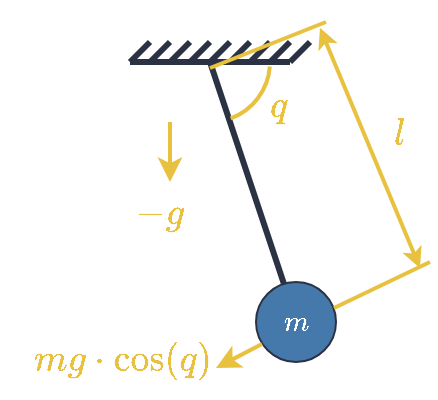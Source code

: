 <mxfile version="22.1.2" type="device" pages="3">
  <diagram name="pendulum" id="aWRQ98W_60_vDgfZwftD">
    <mxGraphModel dx="644" dy="563" grid="0" gridSize="10" guides="1" tooltips="1" connect="1" arrows="1" fold="1" page="1" pageScale="1" pageWidth="850" pageHeight="1100" math="1" shadow="0">
      <root>
        <mxCell id="0" />
        <mxCell id="1" parent="0" />
        <mxCell id="rrLqEprCOzV6jfEtbyF6-1" value="" style="endArrow=none;html=1;rounded=0;strokeWidth=3;strokeColor=#2A3244;" parent="1" edge="1">
          <mxGeometry width="50" height="50" relative="1" as="geometry">
            <mxPoint x="120" y="80" as="sourcePoint" />
            <mxPoint x="200" y="80" as="targetPoint" />
          </mxGeometry>
        </mxCell>
        <mxCell id="rrLqEprCOzV6jfEtbyF6-2" value="" style="endArrow=none;html=1;rounded=0;strokeWidth=3;strokeColor=#2A3244;" parent="1" edge="1">
          <mxGeometry width="50" height="50" relative="1" as="geometry">
            <mxPoint x="120" y="80" as="sourcePoint" />
            <mxPoint x="130" y="70" as="targetPoint" />
          </mxGeometry>
        </mxCell>
        <mxCell id="rrLqEprCOzV6jfEtbyF6-3" value="" style="endArrow=none;html=1;rounded=0;strokeWidth=3;strokeColor=#2A3244;" parent="1" edge="1">
          <mxGeometry width="50" height="50" relative="1" as="geometry">
            <mxPoint x="140" y="80" as="sourcePoint" />
            <mxPoint x="150" y="70" as="targetPoint" />
          </mxGeometry>
        </mxCell>
        <mxCell id="rrLqEprCOzV6jfEtbyF6-4" value="" style="endArrow=none;html=1;rounded=0;strokeWidth=3;strokeColor=#2A3244;" parent="1" edge="1">
          <mxGeometry width="50" height="50" relative="1" as="geometry">
            <mxPoint x="160" y="80" as="sourcePoint" />
            <mxPoint x="170" y="70" as="targetPoint" />
          </mxGeometry>
        </mxCell>
        <mxCell id="rrLqEprCOzV6jfEtbyF6-5" value="" style="endArrow=none;html=1;rounded=0;strokeWidth=3;strokeColor=#2A3244;" parent="1" edge="1">
          <mxGeometry width="50" height="50" relative="1" as="geometry">
            <mxPoint x="180" y="80" as="sourcePoint" />
            <mxPoint x="190" y="70" as="targetPoint" />
          </mxGeometry>
        </mxCell>
        <mxCell id="rrLqEprCOzV6jfEtbyF6-6" value="" style="endArrow=none;html=1;rounded=0;strokeWidth=3;strokeColor=#2A3244;" parent="1" edge="1">
          <mxGeometry width="50" height="50" relative="1" as="geometry">
            <mxPoint x="200" y="80" as="sourcePoint" />
            <mxPoint x="210" y="70" as="targetPoint" />
          </mxGeometry>
        </mxCell>
        <mxCell id="rrLqEprCOzV6jfEtbyF6-8" value="" style="endArrow=none;html=1;rounded=0;strokeColor=#2A3244;strokeWidth=3;" parent="1" edge="1">
          <mxGeometry width="50" height="50" relative="1" as="geometry">
            <mxPoint x="160" y="80" as="sourcePoint" />
            <mxPoint x="200" y="200" as="targetPoint" />
          </mxGeometry>
        </mxCell>
        <mxCell id="rrLqEprCOzV6jfEtbyF6-9" value="\(m\)" style="ellipse;whiteSpace=wrap;html=1;aspect=fixed;fillColor=#4579AC;strokeColor=#2A3244;fontColor=#FFFFFF;" parent="1" vertex="1">
          <mxGeometry x="183" y="190" width="40" height="40" as="geometry" />
        </mxCell>
        <mxCell id="rrLqEprCOzV6jfEtbyF6-10" value="" style="endArrow=classic;html=1;rounded=0;strokeColor=#E8C13F;strokeWidth=2;" parent="1" edge="1">
          <mxGeometry width="50" height="50" relative="1" as="geometry">
            <mxPoint x="186" y="221" as="sourcePoint" />
            <mxPoint x="163" y="233" as="targetPoint" />
          </mxGeometry>
        </mxCell>
        <mxCell id="rrLqEprCOzV6jfEtbyF6-11" value="" style="endArrow=none;html=1;rounded=0;strokeColor=#E8C13F;strokeWidth=2;" parent="1" edge="1">
          <mxGeometry width="50" height="50" relative="1" as="geometry">
            <mxPoint x="222" y="203" as="sourcePoint" />
            <mxPoint x="270" y="180" as="targetPoint" />
          </mxGeometry>
        </mxCell>
        <mxCell id="rrLqEprCOzV6jfEtbyF6-13" value="" style="endArrow=none;html=1;rounded=0;strokeWidth=3;strokeColor=#2A3244;" parent="1" edge="1">
          <mxGeometry width="50" height="50" relative="1" as="geometry">
            <mxPoint x="130" y="80" as="sourcePoint" />
            <mxPoint x="140" y="70" as="targetPoint" />
          </mxGeometry>
        </mxCell>
        <mxCell id="rrLqEprCOzV6jfEtbyF6-14" value="" style="endArrow=none;html=1;rounded=0;strokeWidth=3;strokeColor=#2A3244;" parent="1" edge="1">
          <mxGeometry width="50" height="50" relative="1" as="geometry">
            <mxPoint x="150" y="80" as="sourcePoint" />
            <mxPoint x="160" y="70" as="targetPoint" />
          </mxGeometry>
        </mxCell>
        <mxCell id="rrLqEprCOzV6jfEtbyF6-15" value="" style="endArrow=none;html=1;rounded=0;strokeWidth=3;strokeColor=#2A3244;" parent="1" edge="1">
          <mxGeometry width="50" height="50" relative="1" as="geometry">
            <mxPoint x="170" y="80" as="sourcePoint" />
            <mxPoint x="180" y="70" as="targetPoint" />
          </mxGeometry>
        </mxCell>
        <mxCell id="rrLqEprCOzV6jfEtbyF6-16" value="" style="endArrow=none;html=1;rounded=0;strokeWidth=3;strokeColor=#2A3244;" parent="1" edge="1">
          <mxGeometry width="50" height="50" relative="1" as="geometry">
            <mxPoint x="190" y="80" as="sourcePoint" />
            <mxPoint x="200" y="70" as="targetPoint" />
          </mxGeometry>
        </mxCell>
        <mxCell id="rrLqEprCOzV6jfEtbyF6-12" value="" style="endArrow=none;html=1;rounded=0;strokeColor=#E8C13F;strokeWidth=2;" parent="1" edge="1">
          <mxGeometry width="50" height="50" relative="1" as="geometry">
            <mxPoint x="160" y="83" as="sourcePoint" />
            <mxPoint x="218" y="60" as="targetPoint" />
          </mxGeometry>
        </mxCell>
        <mxCell id="rrLqEprCOzV6jfEtbyF6-17" value="" style="endArrow=classic;startArrow=classic;html=1;rounded=0;strokeColor=#E8C13F;strokeWidth=2;endSize=4;startSize=4;" parent="1" edge="1">
          <mxGeometry width="50" height="50" relative="1" as="geometry">
            <mxPoint x="215" y="63" as="sourcePoint" />
            <mxPoint x="265" y="183" as="targetPoint" />
          </mxGeometry>
        </mxCell>
        <mxCell id="rrLqEprCOzV6jfEtbyF6-18" value="" style="endArrow=classic;html=1;rounded=0;strokeColor=#E8C13F;strokeWidth=2;" parent="1" edge="1">
          <mxGeometry width="50" height="50" relative="1" as="geometry">
            <mxPoint x="140" y="110" as="sourcePoint" />
            <mxPoint x="140" y="140" as="targetPoint" />
          </mxGeometry>
        </mxCell>
        <mxCell id="rrLqEprCOzV6jfEtbyF6-20" value="\(-g\)" style="text;html=1;strokeColor=none;fillColor=none;align=center;verticalAlign=middle;whiteSpace=wrap;rounded=0;fontColor=#E8C13F;fontSize=16;" parent="1" vertex="1">
          <mxGeometry x="120" y="140" width="30" height="30" as="geometry" />
        </mxCell>
        <mxCell id="rrLqEprCOzV6jfEtbyF6-21" value="\(l\)" style="text;html=1;strokeColor=none;fillColor=none;align=center;verticalAlign=middle;whiteSpace=wrap;rounded=0;fontColor=#E8C13F;fontSize=16;" parent="1" vertex="1">
          <mxGeometry x="240" y="100" width="30" height="30" as="geometry" />
        </mxCell>
        <mxCell id="rrLqEprCOzV6jfEtbyF6-25" value="" style="verticalLabelPosition=bottom;verticalAlign=top;html=1;shape=mxgraph.basic.arc;startAngle=0.262;endAngle=0.444;aspect=fixed;fillColor=none;strokeColor=#E8C13F;strokeWidth=2;" parent="1" vertex="1">
          <mxGeometry x="130" y="50" width="60" height="60" as="geometry" />
        </mxCell>
        <mxCell id="rrLqEprCOzV6jfEtbyF6-26" value="\(q\)" style="text;html=1;strokeColor=none;fillColor=none;align=center;verticalAlign=middle;whiteSpace=wrap;rounded=0;fontColor=#E8C13F;fontSize=16;" parent="1" vertex="1">
          <mxGeometry x="179" y="87" width="30" height="30" as="geometry" />
        </mxCell>
        <mxCell id="rrLqEprCOzV6jfEtbyF6-27" value="\(mg\cdot\cos(q)\)" style="text;html=1;strokeColor=none;fillColor=none;align=center;verticalAlign=middle;whiteSpace=wrap;rounded=0;fontColor=#E8C13F;fontSize=16;" parent="1" vertex="1">
          <mxGeometry x="71" y="214" width="90" height="30" as="geometry" />
        </mxCell>
      </root>
    </mxGraphModel>
  </diagram>
  <diagram id="QfO3pjU5wmex8PeltC_p" name="venn">
    <mxGraphModel dx="644" dy="563" grid="0" gridSize="10" guides="1" tooltips="1" connect="1" arrows="1" fold="1" page="1" pageScale="1" pageWidth="850" pageHeight="1100" math="1" shadow="0">
      <root>
        <mxCell id="0" />
        <mxCell id="1" parent="0" />
        <mxCell id="5EfSo17ABzTx8_z19gRL-1" value="" style="ellipse;whiteSpace=wrap;html=1;aspect=fixed;strokeColor=none;fillColor=#2A3244;" parent="1" vertex="1">
          <mxGeometry x="121" y="32" width="330" height="330" as="geometry" />
        </mxCell>
        <mxCell id="5EfSo17ABzTx8_z19gRL-2" value="" style="ellipse;whiteSpace=wrap;html=1;aspect=fixed;strokeColor=none;fillColor=#4579AC;" parent="1" vertex="1">
          <mxGeometry x="156.5" y="96" width="260" height="260" as="geometry" />
        </mxCell>
        <mxCell id="5EfSo17ABzTx8_z19gRL-3" value="" style="ellipse;whiteSpace=wrap;html=1;aspect=fixed;fillColor=#FAEBD7;strokeColor=none;" parent="1" vertex="1">
          <mxGeometry x="199" y="176" width="175" height="175" as="geometry" />
        </mxCell>
        <mxCell id="5EfSo17ABzTx8_z19gRL-4" value="Lyapunov Stable:&lt;br&gt;\(V(\mathbf{x}) \le \epsilon\)" style="text;html=1;strokeColor=none;fillColor=none;align=center;verticalAlign=middle;whiteSpace=wrap;rounded=0;fontSize=16;fontColor=#FFFFFF;" parent="1" vertex="1">
          <mxGeometry x="217.63" y="47" width="136.75" height="45" as="geometry" />
        </mxCell>
        <mxCell id="5EfSo17ABzTx8_z19gRL-5" value="Asymptotically Stable:&lt;br&gt;\(\dot{V}(\mathbf{x},\dot{\mathbf{x}}) &amp;lt; 0\)" style="text;html=1;strokeColor=none;fillColor=none;align=center;verticalAlign=middle;whiteSpace=wrap;rounded=0;fontSize=16;fontColor=#FFFFFF;" parent="1" vertex="1">
          <mxGeometry x="203" y="124" width="166" height="49" as="geometry" />
        </mxCell>
        <mxCell id="5EfSo17ABzTx8_z19gRL-6" value="Exponentially Stable: &lt;br&gt;\(\dot{V}(\mathbf{x},\dot{\mathbf{x}}) \le -\alpha V(\mathbf{x})\)" style="text;html=1;strokeColor=none;fillColor=none;align=center;verticalAlign=middle;whiteSpace=wrap;rounded=0;fontSize=16;fontColor=#2A3244;" parent="1" vertex="1">
          <mxGeometry x="203" y="239" width="167" height="49" as="geometry" />
        </mxCell>
      </root>
    </mxGraphModel>
  </diagram>
  <diagram id="nYehwVauQmjGr-udGJn9" name="mass_spring_damper">
    <mxGraphModel dx="758" dy="662" grid="1" gridSize="10" guides="1" tooltips="1" connect="1" arrows="1" fold="1" page="1" pageScale="1" pageWidth="850" pageHeight="1100" math="1" shadow="0">
      <root>
        <mxCell id="0" />
        <mxCell id="1" parent="0" />
        <mxCell id="dFm8KE56Zzc0dGRcI-JT-1" value="&lt;font style=&quot;font-size: 24px;&quot;&gt;\(m\)&lt;/font&gt;" style="whiteSpace=wrap;html=1;aspect=fixed;fillColor=#4579AC;strokeColor=#2A3244;fontSize=20;fontColor=#FFFFFF;" parent="1" vertex="1">
          <mxGeometry x="240" y="120" width="80" height="80" as="geometry" />
        </mxCell>
        <mxCell id="Wc6JHS-sNSg-qs_0vJ1B-1" value="" style="endArrow=none;html=1;rounded=0;strokeWidth=2;strokeColor=#2A3244;entryX=0;entryY=0.25;entryDx=0;entryDy=0;" edge="1" parent="1">
          <mxGeometry width="50" height="50" relative="1" as="geometry">
            <mxPoint x="220" y="149" as="sourcePoint" />
            <mxPoint x="230" y="129" as="targetPoint" />
          </mxGeometry>
        </mxCell>
        <mxCell id="Wc6JHS-sNSg-qs_0vJ1B-2" value="" style="endArrow=none;html=1;rounded=0;strokeWidth=2;strokeColor=#2A3244;entryX=0;entryY=0.25;entryDx=0;entryDy=0;" edge="1" parent="1">
          <mxGeometry width="50" height="50" relative="1" as="geometry">
            <mxPoint x="230" y="129" as="sourcePoint" />
            <mxPoint x="240" y="149" as="targetPoint" />
          </mxGeometry>
        </mxCell>
        <mxCell id="Wc6JHS-sNSg-qs_0vJ1B-4" value="" style="endArrow=none;html=1;rounded=0;strokeWidth=2;strokeColor=#2A3244;entryX=0;entryY=0.25;entryDx=0;entryDy=0;" edge="1" parent="1">
          <mxGeometry width="50" height="50" relative="1" as="geometry">
            <mxPoint x="200" y="149" as="sourcePoint" />
            <mxPoint x="210" y="129" as="targetPoint" />
          </mxGeometry>
        </mxCell>
        <mxCell id="Wc6JHS-sNSg-qs_0vJ1B-5" value="" style="endArrow=none;html=1;rounded=0;strokeWidth=2;strokeColor=#2A3244;entryX=0;entryY=0.25;entryDx=0;entryDy=0;" edge="1" parent="1">
          <mxGeometry width="50" height="50" relative="1" as="geometry">
            <mxPoint x="210" y="129" as="sourcePoint" />
            <mxPoint x="220" y="149" as="targetPoint" />
          </mxGeometry>
        </mxCell>
        <mxCell id="Wc6JHS-sNSg-qs_0vJ1B-6" value="" style="endArrow=none;html=1;rounded=0;strokeWidth=2;strokeColor=#2A3244;entryX=0;entryY=0.25;entryDx=0;entryDy=0;" edge="1" parent="1">
          <mxGeometry width="50" height="50" relative="1" as="geometry">
            <mxPoint x="180" y="149" as="sourcePoint" />
            <mxPoint x="190" y="129" as="targetPoint" />
          </mxGeometry>
        </mxCell>
        <mxCell id="Wc6JHS-sNSg-qs_0vJ1B-7" value="" style="endArrow=none;html=1;rounded=0;strokeWidth=2;strokeColor=#2A3244;entryX=0;entryY=0.25;entryDx=0;entryDy=0;" edge="1" parent="1">
          <mxGeometry width="50" height="50" relative="1" as="geometry">
            <mxPoint x="190" y="129" as="sourcePoint" />
            <mxPoint x="200" y="149" as="targetPoint" />
          </mxGeometry>
        </mxCell>
        <mxCell id="Wc6JHS-sNSg-qs_0vJ1B-9" value="" style="endArrow=none;html=1;rounded=0;strokeWidth=2;strokeColor=#2A3244;entryX=0;entryY=0.25;entryDx=0;entryDy=0;" edge="1" parent="1">
          <mxGeometry width="50" height="50" relative="1" as="geometry">
            <mxPoint x="170" y="129" as="sourcePoint" />
            <mxPoint x="180" y="149" as="targetPoint" />
          </mxGeometry>
        </mxCell>
        <mxCell id="Wc6JHS-sNSg-qs_0vJ1B-10" value="" style="endArrow=none;html=1;rounded=0;strokeColor=#2A3244;strokeWidth=2;" edge="1" parent="1">
          <mxGeometry width="50" height="50" relative="1" as="geometry">
            <mxPoint x="190" y="161" as="sourcePoint" />
            <mxPoint x="220" y="161" as="targetPoint" />
          </mxGeometry>
        </mxCell>
        <mxCell id="Wc6JHS-sNSg-qs_0vJ1B-11" value="" style="endArrow=none;html=1;rounded=0;strokeColor=#2A3244;strokeWidth=2;" edge="1" parent="1">
          <mxGeometry width="50" height="50" relative="1" as="geometry">
            <mxPoint x="190" y="191" as="sourcePoint" />
            <mxPoint x="220" y="191" as="targetPoint" />
          </mxGeometry>
        </mxCell>
        <mxCell id="Wc6JHS-sNSg-qs_0vJ1B-12" value="" style="endArrow=none;html=1;rounded=0;strokeColor=#2A3244;strokeWidth=2;" edge="1" parent="1">
          <mxGeometry width="50" height="50" relative="1" as="geometry">
            <mxPoint x="190" y="161" as="sourcePoint" />
            <mxPoint x="190" y="191" as="targetPoint" />
          </mxGeometry>
        </mxCell>
        <mxCell id="Wc6JHS-sNSg-qs_0vJ1B-13" value="" style="endArrow=none;html=1;rounded=0;strokeColor=#2A3244;strokeWidth=2;" edge="1" parent="1">
          <mxGeometry width="50" height="50" relative="1" as="geometry">
            <mxPoint x="210" y="161" as="sourcePoint" />
            <mxPoint x="210" y="191" as="targetPoint" />
          </mxGeometry>
        </mxCell>
        <mxCell id="Wc6JHS-sNSg-qs_0vJ1B-14" value="" style="endArrow=none;html=1;rounded=0;entryX=0;entryY=0.75;entryDx=0;entryDy=0;strokeWidth=2;strokeColor=#2A3244;" edge="1" parent="1">
          <mxGeometry width="50" height="50" relative="1" as="geometry">
            <mxPoint x="210" y="176" as="sourcePoint" />
            <mxPoint x="240" y="176" as="targetPoint" />
          </mxGeometry>
        </mxCell>
        <mxCell id="Wc6JHS-sNSg-qs_0vJ1B-15" value="" style="endArrow=none;html=1;rounded=0;entryX=0;entryY=0.75;entryDx=0;entryDy=0;strokeWidth=2;strokeColor=#2A3244;" edge="1" parent="1">
          <mxGeometry width="50" height="50" relative="1" as="geometry">
            <mxPoint x="171" y="176" as="sourcePoint" />
            <mxPoint x="190" y="176" as="targetPoint" />
          </mxGeometry>
        </mxCell>
        <mxCell id="Wc6JHS-sNSg-qs_0vJ1B-16" value="" style="endArrow=none;html=1;rounded=0;strokeColor=#2A3244;strokeWidth=2;" edge="1" parent="1">
          <mxGeometry width="50" height="50" relative="1" as="geometry">
            <mxPoint x="170" y="200" as="sourcePoint" />
            <mxPoint x="170" y="120" as="targetPoint" />
          </mxGeometry>
        </mxCell>
        <mxCell id="Wc6JHS-sNSg-qs_0vJ1B-17" value="" style="endArrow=none;html=1;rounded=0;strokeWidth=2;strokeColor=#2A3244;" edge="1" parent="1">
          <mxGeometry width="50" height="50" relative="1" as="geometry">
            <mxPoint x="160" y="130" as="sourcePoint" />
            <mxPoint x="170" y="120" as="targetPoint" />
          </mxGeometry>
        </mxCell>
        <mxCell id="Wc6JHS-sNSg-qs_0vJ1B-18" value="" style="endArrow=none;html=1;rounded=0;strokeWidth=2;strokeColor=#2A3244;" edge="1" parent="1">
          <mxGeometry width="50" height="50" relative="1" as="geometry">
            <mxPoint x="160" y="140" as="sourcePoint" />
            <mxPoint x="170" y="130" as="targetPoint" />
          </mxGeometry>
        </mxCell>
        <mxCell id="Wc6JHS-sNSg-qs_0vJ1B-19" value="" style="endArrow=none;html=1;rounded=0;strokeWidth=2;strokeColor=#2A3244;" edge="1" parent="1">
          <mxGeometry width="50" height="50" relative="1" as="geometry">
            <mxPoint x="160" y="150" as="sourcePoint" />
            <mxPoint x="170" y="140" as="targetPoint" />
          </mxGeometry>
        </mxCell>
        <mxCell id="Wc6JHS-sNSg-qs_0vJ1B-20" value="" style="endArrow=none;html=1;rounded=0;strokeWidth=2;strokeColor=#2A3244;" edge="1" parent="1">
          <mxGeometry width="50" height="50" relative="1" as="geometry">
            <mxPoint x="160" y="160" as="sourcePoint" />
            <mxPoint x="170" y="150" as="targetPoint" />
          </mxGeometry>
        </mxCell>
        <mxCell id="Wc6JHS-sNSg-qs_0vJ1B-21" value="" style="endArrow=none;html=1;rounded=0;strokeWidth=2;strokeColor=#2A3244;" edge="1" parent="1">
          <mxGeometry width="50" height="50" relative="1" as="geometry">
            <mxPoint x="160" y="170" as="sourcePoint" />
            <mxPoint x="170" y="160" as="targetPoint" />
          </mxGeometry>
        </mxCell>
        <mxCell id="Wc6JHS-sNSg-qs_0vJ1B-22" value="" style="endArrow=none;html=1;rounded=0;strokeWidth=2;strokeColor=#2A3244;" edge="1" parent="1">
          <mxGeometry width="50" height="50" relative="1" as="geometry">
            <mxPoint x="160" y="180" as="sourcePoint" />
            <mxPoint x="170" y="170" as="targetPoint" />
          </mxGeometry>
        </mxCell>
        <mxCell id="Wc6JHS-sNSg-qs_0vJ1B-23" value="" style="endArrow=none;html=1;rounded=0;strokeWidth=2;strokeColor=#2A3244;" edge="1" parent="1">
          <mxGeometry width="50" height="50" relative="1" as="geometry">
            <mxPoint x="160" y="190" as="sourcePoint" />
            <mxPoint x="170" y="180" as="targetPoint" />
          </mxGeometry>
        </mxCell>
        <mxCell id="Wc6JHS-sNSg-qs_0vJ1B-24" value="" style="endArrow=none;html=1;rounded=0;strokeWidth=2;strokeColor=#2A3244;" edge="1" parent="1">
          <mxGeometry width="50" height="50" relative="1" as="geometry">
            <mxPoint x="160" y="200" as="sourcePoint" />
            <mxPoint x="170" y="190" as="targetPoint" />
          </mxGeometry>
        </mxCell>
        <mxCell id="Wc6JHS-sNSg-qs_0vJ1B-25" value="\(k\)" style="text;html=1;strokeColor=none;fillColor=none;align=center;verticalAlign=middle;whiteSpace=wrap;rounded=0;fontSize=20;fontColor=#E8C13F;" vertex="1" parent="1">
          <mxGeometry x="190" y="90" width="30" height="30" as="geometry" />
        </mxCell>
        <mxCell id="Wc6JHS-sNSg-qs_0vJ1B-26" value="\(b\)" style="text;html=1;strokeColor=none;fillColor=none;align=center;verticalAlign=middle;whiteSpace=wrap;rounded=0;fontSize=20;fontColor=#E8C13F;" vertex="1" parent="1">
          <mxGeometry x="190" y="200" width="30" height="30" as="geometry" />
        </mxCell>
        <mxCell id="Wc6JHS-sNSg-qs_0vJ1B-27" value="" style="endArrow=none;html=1;rounded=0;strokeWidth=2;strokeColor=#E8C13F;exitX=0.496;exitY=-0.04;exitDx=0;exitDy=0;exitPerimeter=0;" edge="1" parent="1" source="dFm8KE56Zzc0dGRcI-JT-1">
          <mxGeometry width="50" height="50" relative="1" as="geometry">
            <mxPoint x="280" y="110" as="sourcePoint" />
            <mxPoint x="280" y="80" as="targetPoint" />
          </mxGeometry>
        </mxCell>
        <mxCell id="Wc6JHS-sNSg-qs_0vJ1B-28" value="" style="endArrow=classic;html=1;rounded=0;strokeColor=#E8C13F;strokeWidth=2;" edge="1" parent="1">
          <mxGeometry width="50" height="50" relative="1" as="geometry">
            <mxPoint x="280" y="99" as="sourcePoint" />
            <mxPoint x="340" y="99" as="targetPoint" />
          </mxGeometry>
        </mxCell>
        <mxCell id="Wc6JHS-sNSg-qs_0vJ1B-29" value="\(x\)" style="text;html=1;strokeColor=none;fillColor=none;align=center;verticalAlign=middle;whiteSpace=wrap;rounded=0;fontSize=20;fontColor=#E8C13F;" vertex="1" parent="1">
          <mxGeometry x="340" y="82" width="30" height="30" as="geometry" />
        </mxCell>
        <mxCell id="Wc6JHS-sNSg-qs_0vJ1B-30" value="" style="whiteSpace=wrap;html=1;aspect=fixed;fillColor=#4579AC;strokeColor=#2A3244;fontSize=20;fontColor=#FFFFFF;" vertex="1" parent="1">
          <mxGeometry x="530" y="120" width="80" height="80" as="geometry" />
        </mxCell>
        <mxCell id="Wc6JHS-sNSg-qs_0vJ1B-31" value="" style="endArrow=classic;html=1;rounded=0;strokeColor=#E8C13F;strokeWidth=2;" edge="1" parent="1">
          <mxGeometry width="50" height="50" relative="1" as="geometry">
            <mxPoint x="520" y="140" as="sourcePoint" />
            <mxPoint x="490" y="140" as="targetPoint" />
          </mxGeometry>
        </mxCell>
        <mxCell id="Wc6JHS-sNSg-qs_0vJ1B-32" value="" style="endArrow=classic;html=1;rounded=0;strokeColor=#E8C13F;strokeWidth=2;" edge="1" parent="1">
          <mxGeometry width="50" height="50" relative="1" as="geometry">
            <mxPoint x="520" y="180" as="sourcePoint" />
            <mxPoint x="490" y="180" as="targetPoint" />
          </mxGeometry>
        </mxCell>
        <mxCell id="Wc6JHS-sNSg-qs_0vJ1B-33" value="" style="endArrow=classic;html=1;rounded=0;strokeColor=#E8C13F;strokeWidth=2;" edge="1" parent="1">
          <mxGeometry width="50" height="50" relative="1" as="geometry">
            <mxPoint x="620" y="160" as="sourcePoint" />
            <mxPoint x="650" y="160" as="targetPoint" />
          </mxGeometry>
        </mxCell>
        <mxCell id="Wc6JHS-sNSg-qs_0vJ1B-34" value="\(k(x-x_0)\)" style="text;html=1;strokeColor=none;fillColor=none;align=center;verticalAlign=middle;whiteSpace=wrap;rounded=0;fontSize=20;fontColor=#E8C13F;" vertex="1" parent="1">
          <mxGeometry x="370" y="124" width="120" height="30" as="geometry" />
        </mxCell>
        <mxCell id="Wc6JHS-sNSg-qs_0vJ1B-35" value="\(x_0\)" style="text;html=1;strokeColor=none;fillColor=none;align=center;verticalAlign=middle;whiteSpace=wrap;rounded=0;fontSize=20;fontColor=#E8C13F;" vertex="1" parent="1">
          <mxGeometry x="265" y="60" width="30" height="20" as="geometry" />
        </mxCell>
        <mxCell id="Wc6JHS-sNSg-qs_0vJ1B-36" value="\(b\dot{x}\)" style="text;html=1;strokeColor=none;fillColor=none;align=center;verticalAlign=middle;whiteSpace=wrap;rounded=0;fontSize=20;fontColor=#E8C13F;" vertex="1" parent="1">
          <mxGeometry x="440" y="163" width="50" height="30" as="geometry" />
        </mxCell>
        <mxCell id="Wc6JHS-sNSg-qs_0vJ1B-37" value="\(m\ddot{x}\)" style="text;html=1;strokeColor=none;fillColor=none;align=center;verticalAlign=middle;whiteSpace=wrap;rounded=0;fontSize=20;fontColor=#E8C13F;" vertex="1" parent="1">
          <mxGeometry x="650" y="145" width="50" height="30" as="geometry" />
        </mxCell>
      </root>
    </mxGraphModel>
  </diagram>
</mxfile>
